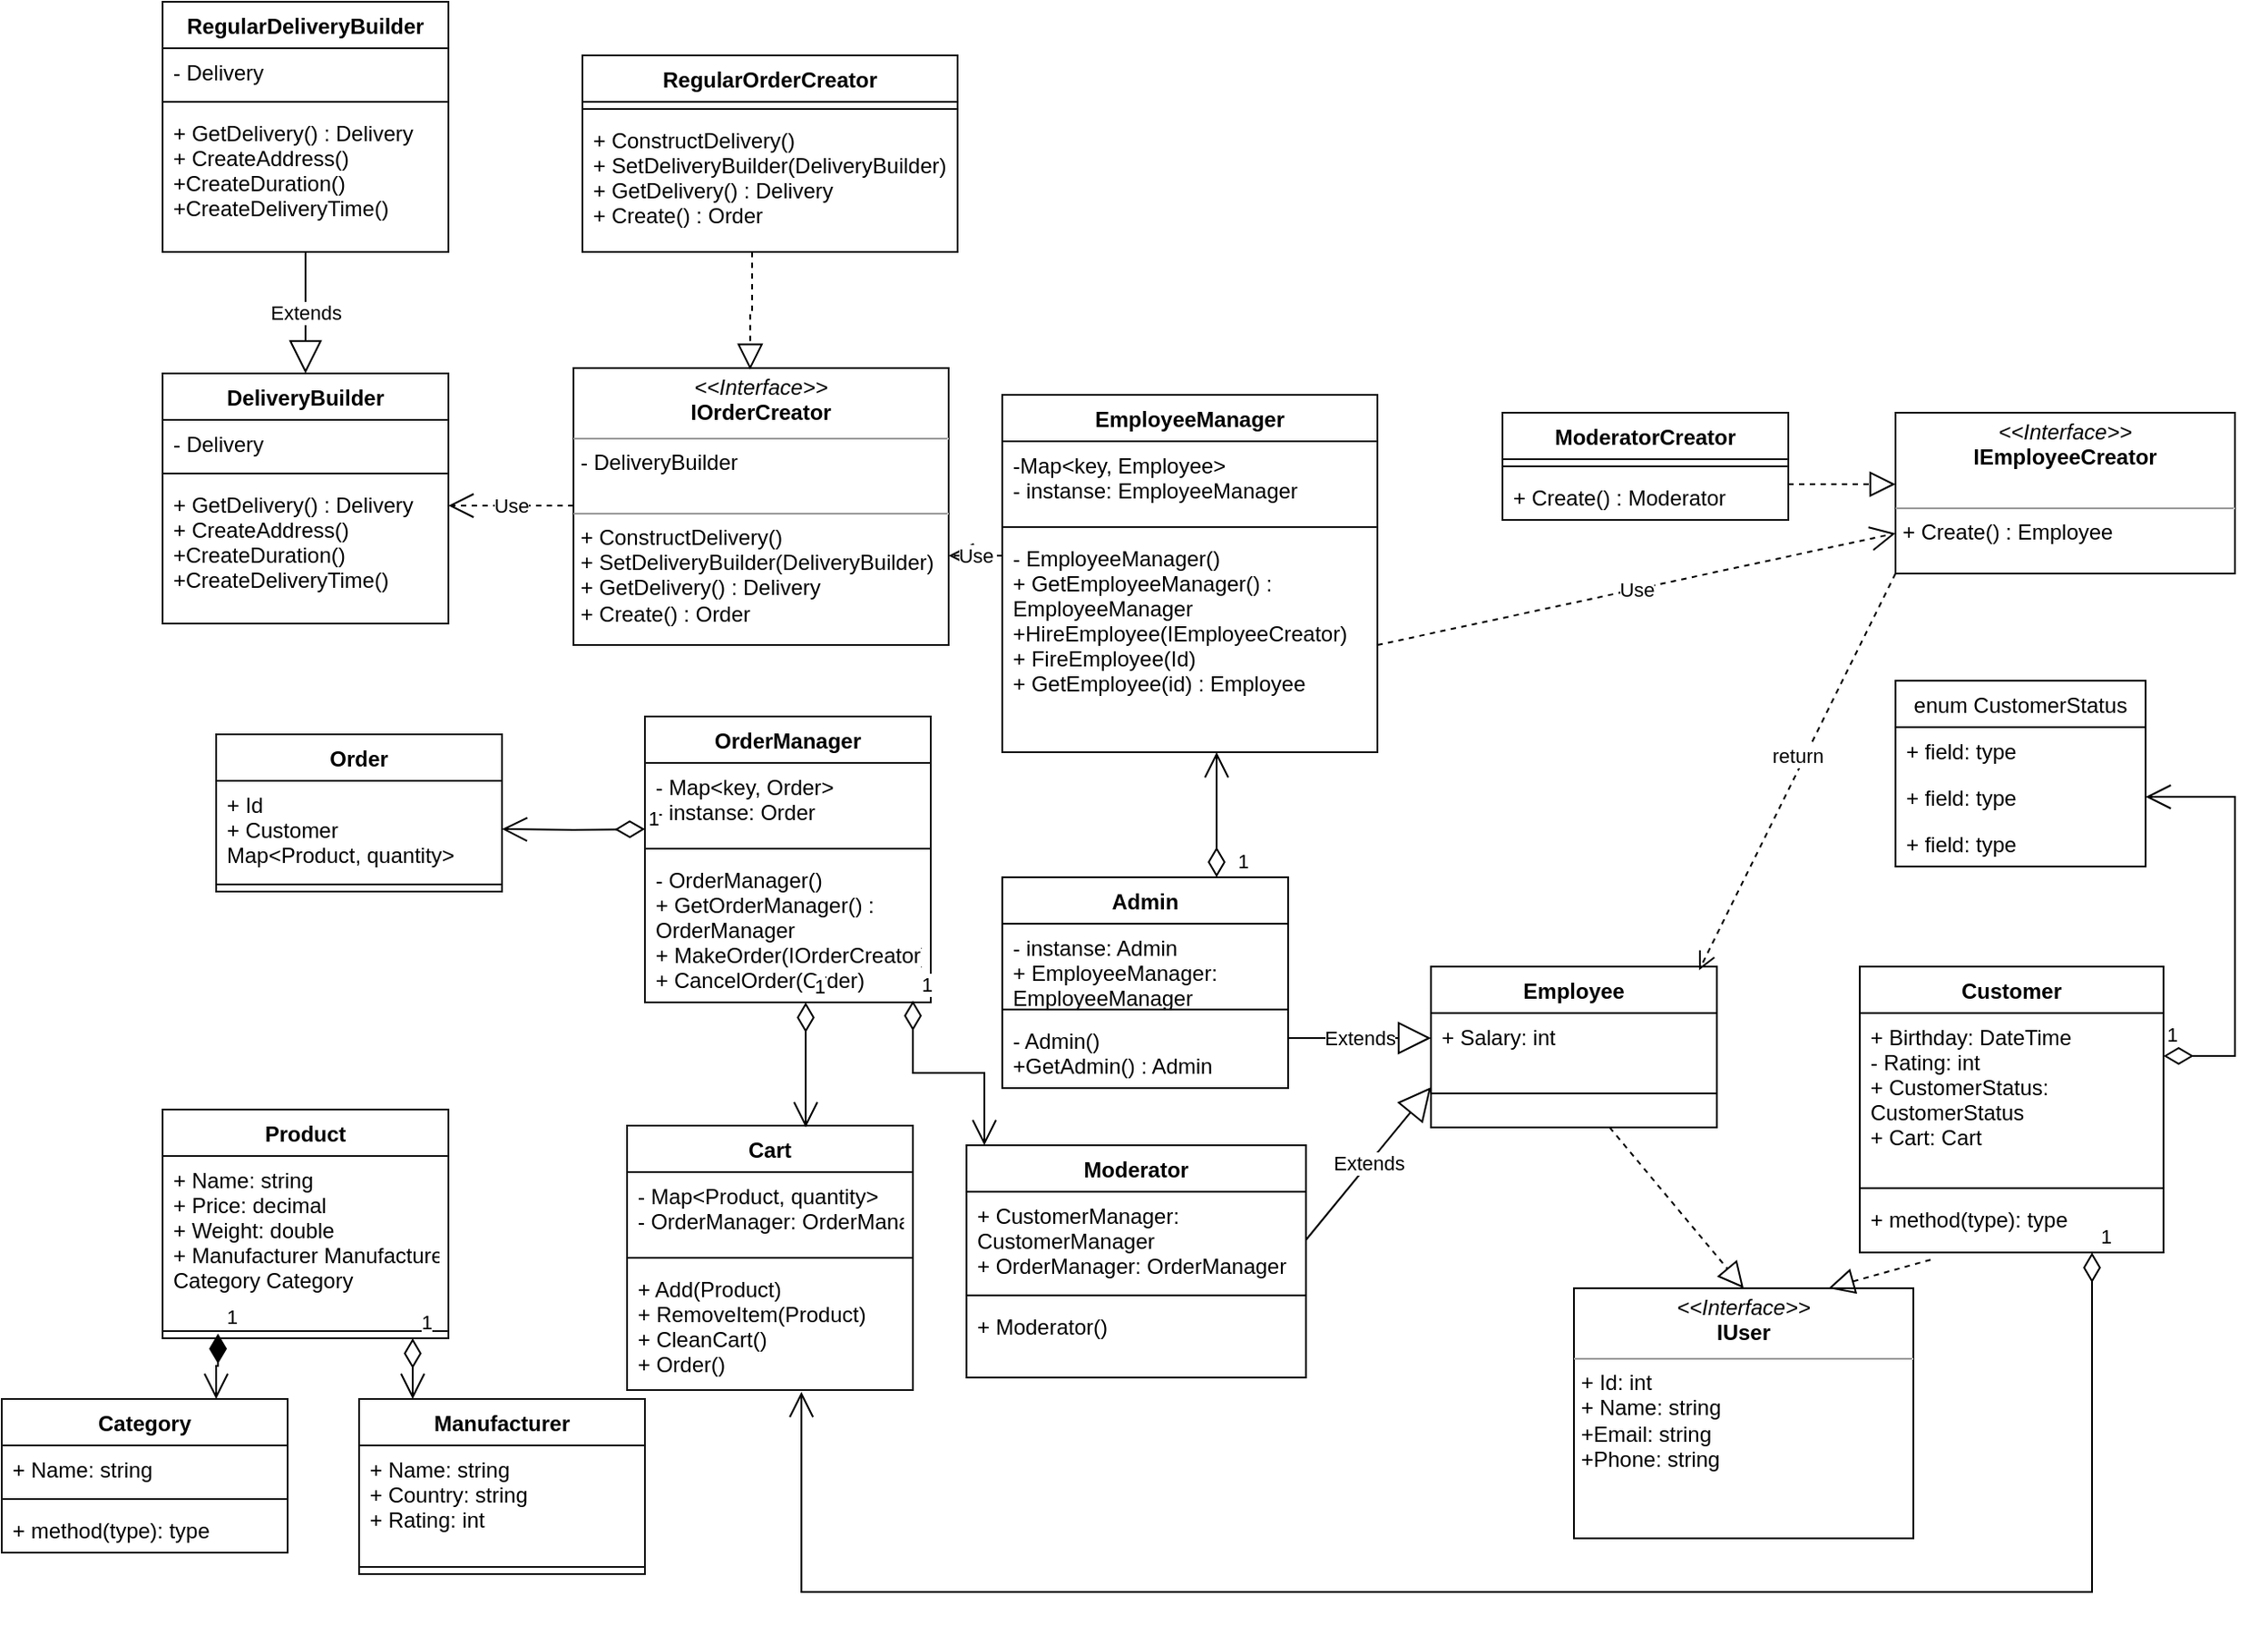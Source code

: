 <mxfile version="20.7.4" type="device"><diagram id="C5RBs43oDa-KdzZeNtuy" name="Page-1"><mxGraphModel dx="2895" dy="940" grid="1" gridSize="10" guides="1" tooltips="1" connect="1" arrows="1" fold="1" page="1" pageScale="1" pageWidth="827" pageHeight="1169" math="0" shadow="0"><root><mxCell id="WIyWlLk6GJQsqaUBKTNV-0"/><mxCell id="WIyWlLk6GJQsqaUBKTNV-1" parent="WIyWlLk6GJQsqaUBKTNV-0"/><mxCell id="Wc4HYBNhyXqKyFXU5zhx-5" value="&lt;p style=&quot;margin:0px;margin-top:4px;text-align:center;&quot;&gt;&lt;i&gt;&amp;lt;&amp;lt;Interface&amp;gt;&amp;gt;&lt;/i&gt;&lt;br&gt;&lt;b&gt;IUser&lt;/b&gt;&lt;/p&gt;&lt;hr size=&quot;1&quot;&gt;&lt;p style=&quot;margin:0px;margin-left:4px;&quot;&gt;+ Id: int&lt;br&gt;+ Name: string&lt;/p&gt;&lt;p style=&quot;margin:0px;margin-left:4px;&quot;&gt;+Email: string&lt;/p&gt;&lt;p style=&quot;margin:0px;margin-left:4px;&quot;&gt;+Phone: string&lt;/p&gt;&lt;p style=&quot;margin:0px;margin-left:4px;&quot;&gt;&lt;br&gt;&lt;/p&gt;&lt;p style=&quot;margin:0px;margin-left:4px;&quot;&gt;&lt;br&gt;&lt;/p&gt;" style="verticalAlign=top;align=left;overflow=fill;fontSize=12;fontFamily=Helvetica;html=1;" vertex="1" parent="WIyWlLk6GJQsqaUBKTNV-1"><mxGeometry x="510" y="930" width="190" height="140" as="geometry"/></mxCell><mxCell id="Wc4HYBNhyXqKyFXU5zhx-10" value="Customer" style="swimlane;fontStyle=1;align=center;verticalAlign=top;childLayout=stackLayout;horizontal=1;startSize=26;horizontalStack=0;resizeParent=1;resizeParentMax=0;resizeLast=0;collapsible=1;marginBottom=0;" vertex="1" parent="WIyWlLk6GJQsqaUBKTNV-1"><mxGeometry x="670" y="750" width="170" height="160" as="geometry"/></mxCell><mxCell id="Wc4HYBNhyXqKyFXU5zhx-11" value="+ Birthday: DateTime&#10;- Rating: int&#10;+ CustomerStatus: &#10;CustomerStatus&#10;+ Cart: Cart" style="text;strokeColor=none;fillColor=none;align=left;verticalAlign=top;spacingLeft=4;spacingRight=4;overflow=hidden;rotatable=0;points=[[0,0.5],[1,0.5]];portConstraint=eastwest;" vertex="1" parent="Wc4HYBNhyXqKyFXU5zhx-10"><mxGeometry y="26" width="170" height="94" as="geometry"/></mxCell><mxCell id="Wc4HYBNhyXqKyFXU5zhx-12" value="" style="line;strokeWidth=1;fillColor=none;align=left;verticalAlign=middle;spacingTop=-1;spacingLeft=3;spacingRight=3;rotatable=0;labelPosition=right;points=[];portConstraint=eastwest;strokeColor=inherit;" vertex="1" parent="Wc4HYBNhyXqKyFXU5zhx-10"><mxGeometry y="120" width="170" height="8" as="geometry"/></mxCell><mxCell id="Wc4HYBNhyXqKyFXU5zhx-13" value="+ method(type): type" style="text;strokeColor=none;fillColor=none;align=left;verticalAlign=top;spacingLeft=4;spacingRight=4;overflow=hidden;rotatable=0;points=[[0,0.5],[1,0.5]];portConstraint=eastwest;" vertex="1" parent="Wc4HYBNhyXqKyFXU5zhx-10"><mxGeometry y="128" width="170" height="32" as="geometry"/></mxCell><mxCell id="Wc4HYBNhyXqKyFXU5zhx-14" value="enum CustomerStatus" style="swimlane;fontStyle=0;childLayout=stackLayout;horizontal=1;startSize=26;fillColor=none;horizontalStack=0;resizeParent=1;resizeParentMax=0;resizeLast=0;collapsible=1;marginBottom=0;" vertex="1" parent="WIyWlLk6GJQsqaUBKTNV-1"><mxGeometry x="690" y="590" width="140" height="104" as="geometry"/></mxCell><mxCell id="Wc4HYBNhyXqKyFXU5zhx-15" value="+ field: type" style="text;strokeColor=none;fillColor=none;align=left;verticalAlign=top;spacingLeft=4;spacingRight=4;overflow=hidden;rotatable=0;points=[[0,0.5],[1,0.5]];portConstraint=eastwest;" vertex="1" parent="Wc4HYBNhyXqKyFXU5zhx-14"><mxGeometry y="26" width="140" height="26" as="geometry"/></mxCell><mxCell id="Wc4HYBNhyXqKyFXU5zhx-16" value="+ field: type" style="text;strokeColor=none;fillColor=none;align=left;verticalAlign=top;spacingLeft=4;spacingRight=4;overflow=hidden;rotatable=0;points=[[0,0.5],[1,0.5]];portConstraint=eastwest;" vertex="1" parent="Wc4HYBNhyXqKyFXU5zhx-14"><mxGeometry y="52" width="140" height="26" as="geometry"/></mxCell><mxCell id="Wc4HYBNhyXqKyFXU5zhx-17" value="+ field: type" style="text;strokeColor=none;fillColor=none;align=left;verticalAlign=top;spacingLeft=4;spacingRight=4;overflow=hidden;rotatable=0;points=[[0,0.5],[1,0.5]];portConstraint=eastwest;" vertex="1" parent="Wc4HYBNhyXqKyFXU5zhx-14"><mxGeometry y="78" width="140" height="26" as="geometry"/></mxCell><mxCell id="Wc4HYBNhyXqKyFXU5zhx-21" value="1" style="endArrow=open;html=1;endSize=12;startArrow=diamondThin;startSize=14;startFill=0;edgeStyle=orthogonalEdgeStyle;align=left;verticalAlign=bottom;rounded=0;entryX=1;entryY=0.5;entryDx=0;entryDy=0;" edge="1" parent="WIyWlLk6GJQsqaUBKTNV-1" source="Wc4HYBNhyXqKyFXU5zhx-11" target="Wc4HYBNhyXqKyFXU5zhx-16"><mxGeometry x="-1" y="3" relative="1" as="geometry"><mxPoint x="830" y="800" as="sourcePoint"/><mxPoint x="880" y="650" as="targetPoint"/><Array as="points"><mxPoint x="880" y="800"/><mxPoint x="880" y="655"/></Array></mxGeometry></mxCell><mxCell id="Wc4HYBNhyXqKyFXU5zhx-22" value="" style="endArrow=block;dashed=1;endFill=0;endSize=12;html=1;rounded=0;exitX=0.233;exitY=1.128;exitDx=0;exitDy=0;exitPerimeter=0;entryX=0.75;entryY=0;entryDx=0;entryDy=0;" edge="1" parent="WIyWlLk6GJQsqaUBKTNV-1" source="Wc4HYBNhyXqKyFXU5zhx-13" target="Wc4HYBNhyXqKyFXU5zhx-5"><mxGeometry width="160" relative="1" as="geometry"><mxPoint x="790" y="920" as="sourcePoint"/><mxPoint x="630" y="920" as="targetPoint"/></mxGeometry></mxCell><mxCell id="Wc4HYBNhyXqKyFXU5zhx-23" value="Employee" style="swimlane;fontStyle=1;align=center;verticalAlign=top;childLayout=stackLayout;horizontal=1;startSize=26;horizontalStack=0;resizeParent=1;resizeParentMax=0;resizeLast=0;collapsible=1;marginBottom=0;" vertex="1" parent="WIyWlLk6GJQsqaUBKTNV-1"><mxGeometry x="430" y="750" width="160" height="90" as="geometry"/></mxCell><mxCell id="Wc4HYBNhyXqKyFXU5zhx-24" value="+ Salary: int" style="text;strokeColor=none;fillColor=none;align=left;verticalAlign=top;spacingLeft=4;spacingRight=4;overflow=hidden;rotatable=0;points=[[0,0.5],[1,0.5]];portConstraint=eastwest;" vertex="1" parent="Wc4HYBNhyXqKyFXU5zhx-23"><mxGeometry y="26" width="160" height="26" as="geometry"/></mxCell><mxCell id="Wc4HYBNhyXqKyFXU5zhx-25" value="" style="line;strokeWidth=1;fillColor=none;align=left;verticalAlign=middle;spacingTop=-1;spacingLeft=3;spacingRight=3;rotatable=0;labelPosition=right;points=[];portConstraint=eastwest;strokeColor=inherit;" vertex="1" parent="Wc4HYBNhyXqKyFXU5zhx-23"><mxGeometry y="52" width="160" height="38" as="geometry"/></mxCell><mxCell id="Wc4HYBNhyXqKyFXU5zhx-27" value="" style="endArrow=block;dashed=1;endFill=0;endSize=12;html=1;rounded=0;entryX=0.5;entryY=0;entryDx=0;entryDy=0;" edge="1" parent="WIyWlLk6GJQsqaUBKTNV-1" target="Wc4HYBNhyXqKyFXU5zhx-5"><mxGeometry width="160" relative="1" as="geometry"><mxPoint x="530" y="840" as="sourcePoint"/><mxPoint x="580" y="840" as="targetPoint"/></mxGeometry></mxCell><mxCell id="Wc4HYBNhyXqKyFXU5zhx-32" value="Admin" style="swimlane;fontStyle=1;align=center;verticalAlign=top;childLayout=stackLayout;horizontal=1;startSize=26;horizontalStack=0;resizeParent=1;resizeParentMax=0;resizeLast=0;collapsible=1;marginBottom=0;" vertex="1" parent="WIyWlLk6GJQsqaUBKTNV-1"><mxGeometry x="190" y="700" width="160" height="118" as="geometry"/></mxCell><mxCell id="Wc4HYBNhyXqKyFXU5zhx-33" value="- instanse: Admin&#10;+ EmployeeManager:&#10;EmployeeManager" style="text;strokeColor=none;fillColor=none;align=left;verticalAlign=top;spacingLeft=4;spacingRight=4;overflow=hidden;rotatable=0;points=[[0,0.5],[1,0.5]];portConstraint=eastwest;" vertex="1" parent="Wc4HYBNhyXqKyFXU5zhx-32"><mxGeometry y="26" width="160" height="44" as="geometry"/></mxCell><mxCell id="Wc4HYBNhyXqKyFXU5zhx-34" value="" style="line;strokeWidth=1;fillColor=none;align=left;verticalAlign=middle;spacingTop=-1;spacingLeft=3;spacingRight=3;rotatable=0;labelPosition=right;points=[];portConstraint=eastwest;strokeColor=inherit;" vertex="1" parent="Wc4HYBNhyXqKyFXU5zhx-32"><mxGeometry y="70" width="160" height="8" as="geometry"/></mxCell><mxCell id="Wc4HYBNhyXqKyFXU5zhx-35" value="- Admin()&#10;+GetAdmin() : Admin" style="text;strokeColor=none;fillColor=none;align=left;verticalAlign=top;spacingLeft=4;spacingRight=4;overflow=hidden;rotatable=0;points=[[0,0.5],[1,0.5]];portConstraint=eastwest;" vertex="1" parent="Wc4HYBNhyXqKyFXU5zhx-32"><mxGeometry y="78" width="160" height="40" as="geometry"/></mxCell><mxCell id="Wc4HYBNhyXqKyFXU5zhx-36" value="Moderator" style="swimlane;fontStyle=1;align=center;verticalAlign=top;childLayout=stackLayout;horizontal=1;startSize=26;horizontalStack=0;resizeParent=1;resizeParentMax=0;resizeLast=0;collapsible=1;marginBottom=0;" vertex="1" parent="WIyWlLk6GJQsqaUBKTNV-1"><mxGeometry x="170" y="850" width="190" height="130" as="geometry"/></mxCell><mxCell id="Wc4HYBNhyXqKyFXU5zhx-37" value="+ CustomerManager: &#10;CustomerManager&#10;+ OrderManager: OrderManager" style="text;strokeColor=none;fillColor=none;align=left;verticalAlign=top;spacingLeft=4;spacingRight=4;overflow=hidden;rotatable=0;points=[[0,0.5],[1,0.5]];portConstraint=eastwest;" vertex="1" parent="Wc4HYBNhyXqKyFXU5zhx-36"><mxGeometry y="26" width="190" height="54" as="geometry"/></mxCell><mxCell id="Wc4HYBNhyXqKyFXU5zhx-38" value="" style="line;strokeWidth=1;fillColor=none;align=left;verticalAlign=middle;spacingTop=-1;spacingLeft=3;spacingRight=3;rotatable=0;labelPosition=right;points=[];portConstraint=eastwest;strokeColor=inherit;" vertex="1" parent="Wc4HYBNhyXqKyFXU5zhx-36"><mxGeometry y="80" width="190" height="8" as="geometry"/></mxCell><mxCell id="Wc4HYBNhyXqKyFXU5zhx-39" value="+ Moderator()" style="text;strokeColor=none;fillColor=none;align=left;verticalAlign=top;spacingLeft=4;spacingRight=4;overflow=hidden;rotatable=0;points=[[0,0.5],[1,0.5]];portConstraint=eastwest;" vertex="1" parent="Wc4HYBNhyXqKyFXU5zhx-36"><mxGeometry y="88" width="190" height="42" as="geometry"/></mxCell><mxCell id="Wc4HYBNhyXqKyFXU5zhx-40" value="EmployeeManager" style="swimlane;fontStyle=1;align=center;verticalAlign=top;childLayout=stackLayout;horizontal=1;startSize=26;horizontalStack=0;resizeParent=1;resizeParentMax=0;resizeLast=0;collapsible=1;marginBottom=0;strokeColor=#141414;" vertex="1" parent="WIyWlLk6GJQsqaUBKTNV-1"><mxGeometry x="190" y="430" width="210" height="200" as="geometry"/></mxCell><mxCell id="Wc4HYBNhyXqKyFXU5zhx-41" value="-Map&lt;key, Employee&gt;&#10;- instanse: EmployeeManager&#10;" style="text;strokeColor=none;fillColor=none;align=left;verticalAlign=top;spacingLeft=4;spacingRight=4;overflow=hidden;rotatable=0;points=[[0,0.5],[1,0.5]];portConstraint=eastwest;" vertex="1" parent="Wc4HYBNhyXqKyFXU5zhx-40"><mxGeometry y="26" width="210" height="44" as="geometry"/></mxCell><mxCell id="Wc4HYBNhyXqKyFXU5zhx-42" value="" style="line;strokeWidth=1;fillColor=none;align=left;verticalAlign=middle;spacingTop=-1;spacingLeft=3;spacingRight=3;rotatable=0;labelPosition=right;points=[];portConstraint=eastwest;strokeColor=inherit;" vertex="1" parent="Wc4HYBNhyXqKyFXU5zhx-40"><mxGeometry y="70" width="210" height="8" as="geometry"/></mxCell><mxCell id="Wc4HYBNhyXqKyFXU5zhx-43" value="- EmployeeManager()&#10;+ GetEmployeeManager() : &#10;EmployeeManager&#10;+HireEmployee(IEmployeeCreator)&#10;+ FireEmployee(Id)&#10;+ GetEmployee(id) : Employee" style="text;strokeColor=none;fillColor=none;align=left;verticalAlign=top;spacingLeft=4;spacingRight=4;overflow=hidden;rotatable=0;points=[[0,0.5],[1,0.5]];portConstraint=eastwest;" vertex="1" parent="Wc4HYBNhyXqKyFXU5zhx-40"><mxGeometry y="78" width="210" height="122" as="geometry"/></mxCell><mxCell id="Wc4HYBNhyXqKyFXU5zhx-44" value="1" style="endArrow=open;html=1;endSize=12;startArrow=diamondThin;startSize=14;startFill=0;edgeStyle=elbowEdgeStyle;align=left;verticalAlign=bottom;rounded=0;elbow=vertical;" edge="1" parent="WIyWlLk6GJQsqaUBKTNV-1"><mxGeometry x="-1" y="-10" relative="1" as="geometry"><mxPoint x="310" y="700" as="sourcePoint"/><mxPoint x="310" y="630" as="targetPoint"/><Array as="points"><mxPoint x="310" y="680"/></Array><mxPoint as="offset"/></mxGeometry></mxCell><mxCell id="Wc4HYBNhyXqKyFXU5zhx-45" value="&lt;p style=&quot;margin:0px;margin-top:4px;text-align:center;&quot;&gt;&lt;i&gt;&amp;lt;&amp;lt;Interface&amp;gt;&amp;gt;&lt;/i&gt;&lt;br&gt;&lt;b&gt;IEmployeeCreator&lt;/b&gt;&lt;/p&gt;&lt;br&gt;&lt;hr size=&quot;1&quot;&gt;&lt;p style=&quot;margin:0px;margin-left:4px;&quot;&gt;+ Create() : Employee&lt;/p&gt;" style="verticalAlign=top;align=left;overflow=fill;fontSize=12;fontFamily=Helvetica;html=1;strokeColor=#141414;" vertex="1" parent="WIyWlLk6GJQsqaUBKTNV-1"><mxGeometry x="690" y="440" width="190" height="90" as="geometry"/></mxCell><mxCell id="Wc4HYBNhyXqKyFXU5zhx-46" value="ModeratorCreator" style="swimlane;fontStyle=1;align=center;verticalAlign=top;childLayout=stackLayout;horizontal=1;startSize=26;horizontalStack=0;resizeParent=1;resizeParentMax=0;resizeLast=0;collapsible=1;marginBottom=0;strokeColor=#141414;" vertex="1" parent="WIyWlLk6GJQsqaUBKTNV-1"><mxGeometry x="470" y="440" width="160" height="60" as="geometry"/></mxCell><mxCell id="Wc4HYBNhyXqKyFXU5zhx-48" value="" style="line;strokeWidth=1;fillColor=none;align=left;verticalAlign=middle;spacingTop=-1;spacingLeft=3;spacingRight=3;rotatable=0;labelPosition=right;points=[];portConstraint=eastwest;strokeColor=inherit;" vertex="1" parent="Wc4HYBNhyXqKyFXU5zhx-46"><mxGeometry y="26" width="160" height="8" as="geometry"/></mxCell><mxCell id="Wc4HYBNhyXqKyFXU5zhx-49" value="+ Create() : Moderator" style="text;strokeColor=none;fillColor=none;align=left;verticalAlign=top;spacingLeft=4;spacingRight=4;overflow=hidden;rotatable=0;points=[[0,0.5],[1,0.5]];portConstraint=eastwest;" vertex="1" parent="Wc4HYBNhyXqKyFXU5zhx-46"><mxGeometry y="34" width="160" height="26" as="geometry"/></mxCell><mxCell id="Wc4HYBNhyXqKyFXU5zhx-50" value="" style="endArrow=block;dashed=1;endFill=0;endSize=12;html=1;rounded=0;elbow=vertical;" edge="1" parent="WIyWlLk6GJQsqaUBKTNV-1"><mxGeometry width="160" relative="1" as="geometry"><mxPoint x="630" y="480" as="sourcePoint"/><mxPoint x="690" y="480" as="targetPoint"/></mxGeometry></mxCell><mxCell id="Wc4HYBNhyXqKyFXU5zhx-51" value="return" style="html=1;verticalAlign=bottom;endArrow=open;dashed=1;endSize=8;rounded=0;elbow=vertical;exitX=0;exitY=1;exitDx=0;exitDy=0;entryX=0.938;entryY=0.022;entryDx=0;entryDy=0;entryPerimeter=0;" edge="1" parent="WIyWlLk6GJQsqaUBKTNV-1" source="Wc4HYBNhyXqKyFXU5zhx-45" target="Wc4HYBNhyXqKyFXU5zhx-23"><mxGeometry relative="1" as="geometry"><mxPoint x="630" y="650" as="sourcePoint"/><mxPoint x="550" y="650" as="targetPoint"/></mxGeometry></mxCell><mxCell id="Wc4HYBNhyXqKyFXU5zhx-52" value="Extends" style="endArrow=block;endSize=16;endFill=0;html=1;rounded=0;elbow=vertical;exitX=1;exitY=0.5;exitDx=0;exitDy=0;entryX=0;entryY=0.75;entryDx=0;entryDy=0;" edge="1" parent="WIyWlLk6GJQsqaUBKTNV-1" source="Wc4HYBNhyXqKyFXU5zhx-37" target="Wc4HYBNhyXqKyFXU5zhx-23"><mxGeometry width="160" relative="1" as="geometry"><mxPoint x="490" y="800" as="sourcePoint"/><mxPoint x="650" y="800" as="targetPoint"/></mxGeometry></mxCell><mxCell id="Wc4HYBNhyXqKyFXU5zhx-53" value="Extends" style="endArrow=block;endSize=16;endFill=0;html=1;rounded=0;elbow=vertical;" edge="1" parent="WIyWlLk6GJQsqaUBKTNV-1"><mxGeometry width="160" relative="1" as="geometry"><mxPoint x="350" y="790" as="sourcePoint"/><mxPoint x="430" y="790" as="targetPoint"/></mxGeometry></mxCell><mxCell id="Wc4HYBNhyXqKyFXU5zhx-54" value="Use" style="endArrow=open;endSize=12;dashed=1;html=1;rounded=0;elbow=vertical;entryX=0;entryY=0.75;entryDx=0;entryDy=0;" edge="1" parent="WIyWlLk6GJQsqaUBKTNV-1" target="Wc4HYBNhyXqKyFXU5zhx-45"><mxGeometry width="160" relative="1" as="geometry"><mxPoint x="400" y="570" as="sourcePoint"/><mxPoint x="680" y="520" as="targetPoint"/></mxGeometry></mxCell><mxCell id="Wc4HYBNhyXqKyFXU5zhx-55" value="Product" style="swimlane;fontStyle=1;align=center;verticalAlign=top;childLayout=stackLayout;horizontal=1;startSize=26;horizontalStack=0;resizeParent=1;resizeParentMax=0;resizeLast=0;collapsible=1;marginBottom=0;strokeColor=#141414;" vertex="1" parent="WIyWlLk6GJQsqaUBKTNV-1"><mxGeometry x="-280" y="830" width="160" height="128" as="geometry"/></mxCell><mxCell id="Wc4HYBNhyXqKyFXU5zhx-56" value="+ Name: string&#10;+ Price: decimal&#10;+ Weight: double&#10;+ Manufacturer Manufacturer&#10;Category Category&#10;" style="text;strokeColor=none;fillColor=none;align=left;verticalAlign=top;spacingLeft=4;spacingRight=4;overflow=hidden;rotatable=0;points=[[0,0.5],[1,0.5]];portConstraint=eastwest;" vertex="1" parent="Wc4HYBNhyXqKyFXU5zhx-55"><mxGeometry y="26" width="160" height="94" as="geometry"/></mxCell><mxCell id="Wc4HYBNhyXqKyFXU5zhx-57" value="" style="line;strokeWidth=1;fillColor=none;align=left;verticalAlign=middle;spacingTop=-1;spacingLeft=3;spacingRight=3;rotatable=0;labelPosition=right;points=[];portConstraint=eastwest;strokeColor=inherit;" vertex="1" parent="Wc4HYBNhyXqKyFXU5zhx-55"><mxGeometry y="120" width="160" height="8" as="geometry"/></mxCell><mxCell id="Wc4HYBNhyXqKyFXU5zhx-60" value="Manufacturer" style="swimlane;fontStyle=1;align=center;verticalAlign=top;childLayout=stackLayout;horizontal=1;startSize=26;horizontalStack=0;resizeParent=1;resizeParentMax=0;resizeLast=0;collapsible=1;marginBottom=0;strokeColor=#141414;" vertex="1" parent="WIyWlLk6GJQsqaUBKTNV-1"><mxGeometry x="-170" y="992" width="160" height="98" as="geometry"/></mxCell><mxCell id="Wc4HYBNhyXqKyFXU5zhx-69" value="1" style="endArrow=open;html=1;endSize=12;startArrow=diamondThin;startSize=14;startFill=0;edgeStyle=elbowEdgeStyle;align=left;verticalAlign=bottom;rounded=0;elbow=vertical;" edge="1" parent="Wc4HYBNhyXqKyFXU5zhx-60"><mxGeometry x="-1" y="3" relative="1" as="geometry"><mxPoint x="30" y="-34" as="sourcePoint"/><mxPoint x="30" as="targetPoint"/></mxGeometry></mxCell><mxCell id="Wc4HYBNhyXqKyFXU5zhx-61" value="+ Name: string&#10;+ Country: string&#10;+ Rating: int" style="text;strokeColor=none;fillColor=none;align=left;verticalAlign=top;spacingLeft=4;spacingRight=4;overflow=hidden;rotatable=0;points=[[0,0.5],[1,0.5]];portConstraint=eastwest;" vertex="1" parent="Wc4HYBNhyXqKyFXU5zhx-60"><mxGeometry y="26" width="160" height="64" as="geometry"/></mxCell><mxCell id="Wc4HYBNhyXqKyFXU5zhx-62" value="" style="line;strokeWidth=1;fillColor=none;align=left;verticalAlign=middle;spacingTop=-1;spacingLeft=3;spacingRight=3;rotatable=0;labelPosition=right;points=[];portConstraint=eastwest;strokeColor=inherit;" vertex="1" parent="Wc4HYBNhyXqKyFXU5zhx-60"><mxGeometry y="90" width="160" height="8" as="geometry"/></mxCell><mxCell id="Wc4HYBNhyXqKyFXU5zhx-64" value="Category" style="swimlane;fontStyle=1;align=center;verticalAlign=top;childLayout=stackLayout;horizontal=1;startSize=26;horizontalStack=0;resizeParent=1;resizeParentMax=0;resizeLast=0;collapsible=1;marginBottom=0;strokeColor=#141414;" vertex="1" parent="WIyWlLk6GJQsqaUBKTNV-1"><mxGeometry x="-370" y="992" width="160" height="86" as="geometry"/></mxCell><mxCell id="Wc4HYBNhyXqKyFXU5zhx-68" value="1" style="endArrow=open;html=1;endSize=12;startArrow=diamondThin;startSize=14;startFill=1;edgeStyle=elbowEdgeStyle;align=left;verticalAlign=bottom;rounded=0;elbow=vertical;exitX=0.194;exitY=0.667;exitDx=0;exitDy=0;exitPerimeter=0;" edge="1" parent="Wc4HYBNhyXqKyFXU5zhx-64" source="Wc4HYBNhyXqKyFXU5zhx-57"><mxGeometry x="-1" y="3" relative="1" as="geometry"><mxPoint x="120" y="-30" as="sourcePoint"/><mxPoint x="120" as="targetPoint"/></mxGeometry></mxCell><mxCell id="Wc4HYBNhyXqKyFXU5zhx-65" value="+ Name: string" style="text;strokeColor=none;fillColor=none;align=left;verticalAlign=top;spacingLeft=4;spacingRight=4;overflow=hidden;rotatable=0;points=[[0,0.5],[1,0.5]];portConstraint=eastwest;" vertex="1" parent="Wc4HYBNhyXqKyFXU5zhx-64"><mxGeometry y="26" width="160" height="26" as="geometry"/></mxCell><mxCell id="Wc4HYBNhyXqKyFXU5zhx-66" value="" style="line;strokeWidth=1;fillColor=none;align=left;verticalAlign=middle;spacingTop=-1;spacingLeft=3;spacingRight=3;rotatable=0;labelPosition=right;points=[];portConstraint=eastwest;strokeColor=inherit;" vertex="1" parent="Wc4HYBNhyXqKyFXU5zhx-64"><mxGeometry y="52" width="160" height="8" as="geometry"/></mxCell><mxCell id="Wc4HYBNhyXqKyFXU5zhx-67" value="+ method(type): type" style="text;strokeColor=none;fillColor=none;align=left;verticalAlign=top;spacingLeft=4;spacingRight=4;overflow=hidden;rotatable=0;points=[[0,0.5],[1,0.5]];portConstraint=eastwest;" vertex="1" parent="Wc4HYBNhyXqKyFXU5zhx-64"><mxGeometry y="60" width="160" height="26" as="geometry"/></mxCell><mxCell id="Wc4HYBNhyXqKyFXU5zhx-74" value="1" style="endArrow=open;html=1;endSize=12;startArrow=diamondThin;startSize=14;startFill=0;edgeStyle=elbowEdgeStyle;align=left;verticalAlign=bottom;rounded=0;elbow=vertical;entryX=0.61;entryY=1.014;entryDx=0;entryDy=0;entryPerimeter=0;" edge="1" parent="WIyWlLk6GJQsqaUBKTNV-1" target="Wc4HYBNhyXqKyFXU5zhx-78"><mxGeometry x="-1" y="3" relative="1" as="geometry"><mxPoint x="800" y="910" as="sourcePoint"/><mxPoint x="77.6" y="951.32" as="targetPoint"/><Array as="points"><mxPoint x="800" y="1100"/></Array></mxGeometry></mxCell><mxCell id="Wc4HYBNhyXqKyFXU5zhx-75" value="Cart" style="swimlane;fontStyle=1;align=center;verticalAlign=top;childLayout=stackLayout;horizontal=1;startSize=26;horizontalStack=0;resizeParent=1;resizeParentMax=0;resizeLast=0;collapsible=1;marginBottom=0;strokeColor=#141414;" vertex="1" parent="WIyWlLk6GJQsqaUBKTNV-1"><mxGeometry x="-20" y="839" width="160" height="148" as="geometry"/></mxCell><mxCell id="Wc4HYBNhyXqKyFXU5zhx-76" value="- Map&lt;Product, quantity&gt;&#10;- OrderManager: OrderManager" style="text;strokeColor=none;fillColor=none;align=left;verticalAlign=top;spacingLeft=4;spacingRight=4;overflow=hidden;rotatable=0;points=[[0,0.5],[1,0.5]];portConstraint=eastwest;" vertex="1" parent="Wc4HYBNhyXqKyFXU5zhx-75"><mxGeometry y="26" width="160" height="44" as="geometry"/></mxCell><mxCell id="Wc4HYBNhyXqKyFXU5zhx-77" value="" style="line;strokeWidth=1;fillColor=none;align=left;verticalAlign=middle;spacingTop=-1;spacingLeft=3;spacingRight=3;rotatable=0;labelPosition=right;points=[];portConstraint=eastwest;strokeColor=inherit;" vertex="1" parent="Wc4HYBNhyXqKyFXU5zhx-75"><mxGeometry y="70" width="160" height="8" as="geometry"/></mxCell><mxCell id="Wc4HYBNhyXqKyFXU5zhx-78" value="+ Add(Product)&#10;+ RemoveItem(Product)&#10;+ CleanCart()&#10;+ Order()" style="text;strokeColor=none;fillColor=none;align=left;verticalAlign=top;spacingLeft=4;spacingRight=4;overflow=hidden;rotatable=0;points=[[0,0.5],[1,0.5]];portConstraint=eastwest;" vertex="1" parent="Wc4HYBNhyXqKyFXU5zhx-75"><mxGeometry y="78" width="160" height="70" as="geometry"/></mxCell><mxCell id="Wc4HYBNhyXqKyFXU5zhx-79" value="OrderManager" style="swimlane;fontStyle=1;align=center;verticalAlign=top;childLayout=stackLayout;horizontal=1;startSize=26;horizontalStack=0;resizeParent=1;resizeParentMax=0;resizeLast=0;collapsible=1;marginBottom=0;strokeColor=#141414;" vertex="1" parent="WIyWlLk6GJQsqaUBKTNV-1"><mxGeometry x="-10" y="610" width="160" height="160" as="geometry"/></mxCell><mxCell id="Wc4HYBNhyXqKyFXU5zhx-80" value="- Map&lt;key, Order&gt;&#10;- instanse: Order" style="text;strokeColor=none;fillColor=none;align=left;verticalAlign=top;spacingLeft=4;spacingRight=4;overflow=hidden;rotatable=0;points=[[0,0.5],[1,0.5]];portConstraint=eastwest;" vertex="1" parent="Wc4HYBNhyXqKyFXU5zhx-79"><mxGeometry y="26" width="160" height="44" as="geometry"/></mxCell><mxCell id="Wc4HYBNhyXqKyFXU5zhx-81" value="" style="line;strokeWidth=1;fillColor=none;align=left;verticalAlign=middle;spacingTop=-1;spacingLeft=3;spacingRight=3;rotatable=0;labelPosition=right;points=[];portConstraint=eastwest;strokeColor=inherit;" vertex="1" parent="Wc4HYBNhyXqKyFXU5zhx-79"><mxGeometry y="70" width="160" height="8" as="geometry"/></mxCell><mxCell id="Wc4HYBNhyXqKyFXU5zhx-82" value="- OrderManager()&#10;+ GetOrderManager() : &#10;OrderManager&#10;+ MakeOrder(IOrderCreator)&#10;+ CancelOrder(Order)&#10;&#10;" style="text;strokeColor=none;fillColor=none;align=left;verticalAlign=top;spacingLeft=4;spacingRight=4;overflow=hidden;rotatable=0;points=[[0,0.5],[1,0.5]];portConstraint=eastwest;" vertex="1" parent="Wc4HYBNhyXqKyFXU5zhx-79"><mxGeometry y="78" width="160" height="82" as="geometry"/></mxCell><mxCell id="Wc4HYBNhyXqKyFXU5zhx-83" value="1" style="endArrow=open;html=1;endSize=12;startArrow=diamondThin;startSize=14;startFill=0;edgeStyle=elbowEdgeStyle;align=left;verticalAlign=bottom;rounded=0;elbow=vertical;" edge="1" parent="WIyWlLk6GJQsqaUBKTNV-1"><mxGeometry x="-1" y="3" relative="1" as="geometry"><mxPoint x="80" y="770" as="sourcePoint"/><mxPoint x="80" y="840" as="targetPoint"/></mxGeometry></mxCell><mxCell id="Wc4HYBNhyXqKyFXU5zhx-84" value="1" style="endArrow=open;html=1;endSize=12;startArrow=diamondThin;startSize=14;startFill=0;edgeStyle=elbowEdgeStyle;align=left;verticalAlign=bottom;rounded=0;elbow=vertical;" edge="1" parent="WIyWlLk6GJQsqaUBKTNV-1"><mxGeometry x="-1" y="3" relative="1" as="geometry"><mxPoint x="140" y="769" as="sourcePoint"/><mxPoint x="180" y="850" as="targetPoint"/></mxGeometry></mxCell><mxCell id="Wc4HYBNhyXqKyFXU5zhx-89" value="Order" style="swimlane;fontStyle=1;align=center;verticalAlign=top;childLayout=stackLayout;horizontal=1;startSize=26;horizontalStack=0;resizeParent=1;resizeParentMax=0;resizeLast=0;collapsible=1;marginBottom=0;strokeColor=#141414;" vertex="1" parent="WIyWlLk6GJQsqaUBKTNV-1"><mxGeometry x="-250" y="620" width="160" height="88" as="geometry"/></mxCell><mxCell id="Wc4HYBNhyXqKyFXU5zhx-90" value="+ Id&#10;+ Customer&#10;Map&lt;Product, quantity&gt;" style="text;strokeColor=none;fillColor=none;align=left;verticalAlign=top;spacingLeft=4;spacingRight=4;overflow=hidden;rotatable=0;points=[[0,0.5],[1,0.5]];portConstraint=eastwest;" vertex="1" parent="Wc4HYBNhyXqKyFXU5zhx-89"><mxGeometry y="26" width="160" height="54" as="geometry"/></mxCell><mxCell id="Wc4HYBNhyXqKyFXU5zhx-91" value="" style="line;strokeWidth=1;fillColor=none;align=left;verticalAlign=middle;spacingTop=-1;spacingLeft=3;spacingRight=3;rotatable=0;labelPosition=right;points=[];portConstraint=eastwest;strokeColor=inherit;" vertex="1" parent="Wc4HYBNhyXqKyFXU5zhx-89"><mxGeometry y="80" width="160" height="8" as="geometry"/></mxCell><mxCell id="Wc4HYBNhyXqKyFXU5zhx-93" value="1" style="endArrow=open;html=1;endSize=12;startArrow=diamondThin;startSize=14;startFill=0;edgeStyle=orthogonalEdgeStyle;align=left;verticalAlign=bottom;rounded=0;elbow=vertical;" edge="1" parent="WIyWlLk6GJQsqaUBKTNV-1" target="Wc4HYBNhyXqKyFXU5zhx-90"><mxGeometry x="-1" y="3" relative="1" as="geometry"><mxPoint x="-10" y="673" as="sourcePoint"/><mxPoint x="140" y="485" as="targetPoint"/><Array as="points"/></mxGeometry></mxCell><mxCell id="Wc4HYBNhyXqKyFXU5zhx-94" value="&lt;p style=&quot;margin:0px;margin-top:4px;text-align:center;&quot;&gt;&lt;i&gt;&amp;lt;&amp;lt;Interface&amp;gt;&amp;gt;&lt;/i&gt;&lt;br&gt;&lt;b&gt;IOrderCreator&lt;/b&gt;&lt;/p&gt;&lt;hr size=&quot;1&quot;&gt;&lt;p style=&quot;margin:0px;margin-left:4px;&quot;&gt;- DeliveryBuilder&lt;/p&gt;&lt;p style=&quot;margin:0px;margin-left:4px;&quot;&gt;&lt;br&gt;&lt;/p&gt;&lt;hr size=&quot;1&quot;&gt;&lt;p style=&quot;margin:0px;margin-left:4px;&quot;&gt;+ ConstructDelivery()&lt;/p&gt;&lt;p style=&quot;margin:0px;margin-left:4px;&quot;&gt;+ SetDeliveryBuilder(DeliveryBuilder)&lt;br&gt;&lt;/p&gt;&lt;p style=&quot;margin:0px;margin-left:4px;&quot;&gt;+ GetDelivery() : Delivery&lt;/p&gt;&lt;p style=&quot;margin:0px;margin-left:4px;&quot;&gt;+ Create() : Order&lt;/p&gt;&lt;p style=&quot;margin:0px;margin-left:4px;&quot;&gt;&lt;br&gt;&lt;/p&gt;" style="verticalAlign=top;align=left;overflow=fill;fontSize=12;fontFamily=Helvetica;html=1;strokeColor=#141414;" vertex="1" parent="WIyWlLk6GJQsqaUBKTNV-1"><mxGeometry x="-50" y="415" width="210" height="155" as="geometry"/></mxCell><mxCell id="Wc4HYBNhyXqKyFXU5zhx-95" value="Use" style="endArrow=open;endSize=12;dashed=1;html=1;rounded=0;elbow=vertical;" edge="1" parent="WIyWlLk6GJQsqaUBKTNV-1"><mxGeometry width="160" relative="1" as="geometry"><mxPoint x="190" y="520" as="sourcePoint"/><mxPoint x="160" y="520" as="targetPoint"/></mxGeometry></mxCell><mxCell id="Wc4HYBNhyXqKyFXU5zhx-97" value="RegularOrderCreator" style="swimlane;fontStyle=1;align=center;verticalAlign=top;childLayout=stackLayout;horizontal=1;startSize=26;horizontalStack=0;resizeParent=1;resizeParentMax=0;resizeLast=0;collapsible=1;marginBottom=0;strokeColor=#141414;" vertex="1" parent="WIyWlLk6GJQsqaUBKTNV-1"><mxGeometry x="-45" y="240" width="210" height="110" as="geometry"/></mxCell><mxCell id="Wc4HYBNhyXqKyFXU5zhx-99" value="" style="line;strokeWidth=1;fillColor=none;align=left;verticalAlign=middle;spacingTop=-1;spacingLeft=3;spacingRight=3;rotatable=0;labelPosition=right;points=[];portConstraint=eastwest;strokeColor=inherit;" vertex="1" parent="Wc4HYBNhyXqKyFXU5zhx-97"><mxGeometry y="26" width="210" height="8" as="geometry"/></mxCell><mxCell id="Wc4HYBNhyXqKyFXU5zhx-100" value="+ ConstructDelivery()&#10;+ SetDeliveryBuilder(DeliveryBuilder)&#10;+ GetDelivery() : Delivery&#10;+ Create() : Order" style="text;strokeColor=none;fillColor=none;align=left;verticalAlign=top;spacingLeft=4;spacingRight=4;overflow=hidden;rotatable=0;points=[[0,0.5],[1,0.5]];portConstraint=eastwest;" vertex="1" parent="Wc4HYBNhyXqKyFXU5zhx-97"><mxGeometry y="34" width="210" height="76" as="geometry"/></mxCell><mxCell id="Wc4HYBNhyXqKyFXU5zhx-101" value="" style="endArrow=block;dashed=1;endFill=0;endSize=12;html=1;rounded=0;elbow=vertical;edgeStyle=elbowEdgeStyle;entryX=0.471;entryY=0.006;entryDx=0;entryDy=0;entryPerimeter=0;" edge="1" parent="WIyWlLk6GJQsqaUBKTNV-1" target="Wc4HYBNhyXqKyFXU5zhx-94"><mxGeometry x="1" y="230" width="160" relative="1" as="geometry"><mxPoint x="50" y="350" as="sourcePoint"/><mxPoint x="50" y="410" as="targetPoint"/><mxPoint as="offset"/></mxGeometry></mxCell><mxCell id="Wc4HYBNhyXqKyFXU5zhx-102" value="DeliveryBuilder" style="swimlane;fontStyle=1;align=center;verticalAlign=top;childLayout=stackLayout;horizontal=1;startSize=26;horizontalStack=0;resizeParent=1;resizeParentMax=0;resizeLast=0;collapsible=1;marginBottom=0;strokeColor=#141414;" vertex="1" parent="WIyWlLk6GJQsqaUBKTNV-1"><mxGeometry x="-280" y="418" width="160" height="140" as="geometry"/></mxCell><mxCell id="Wc4HYBNhyXqKyFXU5zhx-103" value="- Delivery" style="text;strokeColor=none;fillColor=none;align=left;verticalAlign=top;spacingLeft=4;spacingRight=4;overflow=hidden;rotatable=0;points=[[0,0.5],[1,0.5]];portConstraint=eastwest;" vertex="1" parent="Wc4HYBNhyXqKyFXU5zhx-102"><mxGeometry y="26" width="160" height="26" as="geometry"/></mxCell><mxCell id="Wc4HYBNhyXqKyFXU5zhx-104" value="" style="line;strokeWidth=1;fillColor=none;align=left;verticalAlign=middle;spacingTop=-1;spacingLeft=3;spacingRight=3;rotatable=0;labelPosition=right;points=[];portConstraint=eastwest;strokeColor=inherit;" vertex="1" parent="Wc4HYBNhyXqKyFXU5zhx-102"><mxGeometry y="52" width="160" height="8" as="geometry"/></mxCell><mxCell id="Wc4HYBNhyXqKyFXU5zhx-105" value="+ GetDelivery() : Delivery&#10;+ CreateAddress()&#10;+CreateDuration()&#10;+CreateDeliveryTime()" style="text;strokeColor=none;fillColor=none;align=left;verticalAlign=top;spacingLeft=4;spacingRight=4;overflow=hidden;rotatable=0;points=[[0,0.5],[1,0.5]];portConstraint=eastwest;" vertex="1" parent="Wc4HYBNhyXqKyFXU5zhx-102"><mxGeometry y="60" width="160" height="80" as="geometry"/></mxCell><mxCell id="Wc4HYBNhyXqKyFXU5zhx-110" value="RegularDeliveryBuilder" style="swimlane;fontStyle=1;align=center;verticalAlign=top;childLayout=stackLayout;horizontal=1;startSize=26;horizontalStack=0;resizeParent=1;resizeParentMax=0;resizeLast=0;collapsible=1;marginBottom=0;strokeColor=#141414;" vertex="1" parent="WIyWlLk6GJQsqaUBKTNV-1"><mxGeometry x="-280" y="210" width="160" height="140" as="geometry"/></mxCell><mxCell id="Wc4HYBNhyXqKyFXU5zhx-111" value="- Delivery" style="text;strokeColor=none;fillColor=none;align=left;verticalAlign=top;spacingLeft=4;spacingRight=4;overflow=hidden;rotatable=0;points=[[0,0.5],[1,0.5]];portConstraint=eastwest;" vertex="1" parent="Wc4HYBNhyXqKyFXU5zhx-110"><mxGeometry y="26" width="160" height="26" as="geometry"/></mxCell><mxCell id="Wc4HYBNhyXqKyFXU5zhx-112" value="" style="line;strokeWidth=1;fillColor=none;align=left;verticalAlign=middle;spacingTop=-1;spacingLeft=3;spacingRight=3;rotatable=0;labelPosition=right;points=[];portConstraint=eastwest;strokeColor=inherit;" vertex="1" parent="Wc4HYBNhyXqKyFXU5zhx-110"><mxGeometry y="52" width="160" height="8" as="geometry"/></mxCell><mxCell id="Wc4HYBNhyXqKyFXU5zhx-113" value="+ GetDelivery() : Delivery&#10;+ CreateAddress()&#10;+CreateDuration()&#10;+CreateDeliveryTime()" style="text;strokeColor=none;fillColor=none;align=left;verticalAlign=top;spacingLeft=4;spacingRight=4;overflow=hidden;rotatable=0;points=[[0,0.5],[1,0.5]];portConstraint=eastwest;" vertex="1" parent="Wc4HYBNhyXqKyFXU5zhx-110"><mxGeometry y="60" width="160" height="80" as="geometry"/></mxCell><mxCell id="Wc4HYBNhyXqKyFXU5zhx-114" value="Extends" style="endArrow=block;endSize=16;endFill=0;html=1;rounded=0;elbow=vertical;entryX=0.5;entryY=0;entryDx=0;entryDy=0;" edge="1" parent="WIyWlLk6GJQsqaUBKTNV-1" target="Wc4HYBNhyXqKyFXU5zhx-102"><mxGeometry width="160" relative="1" as="geometry"><mxPoint x="-200" y="350" as="sourcePoint"/><mxPoint x="-380" y="280" as="targetPoint"/></mxGeometry></mxCell><mxCell id="Wc4HYBNhyXqKyFXU5zhx-115" value="Use" style="endArrow=open;endSize=12;dashed=1;html=1;rounded=0;elbow=vertical;" edge="1" parent="WIyWlLk6GJQsqaUBKTNV-1"><mxGeometry width="160" relative="1" as="geometry"><mxPoint x="-50" y="492" as="sourcePoint"/><mxPoint x="-120" y="492" as="targetPoint"/></mxGeometry></mxCell></root></mxGraphModel></diagram></mxfile>